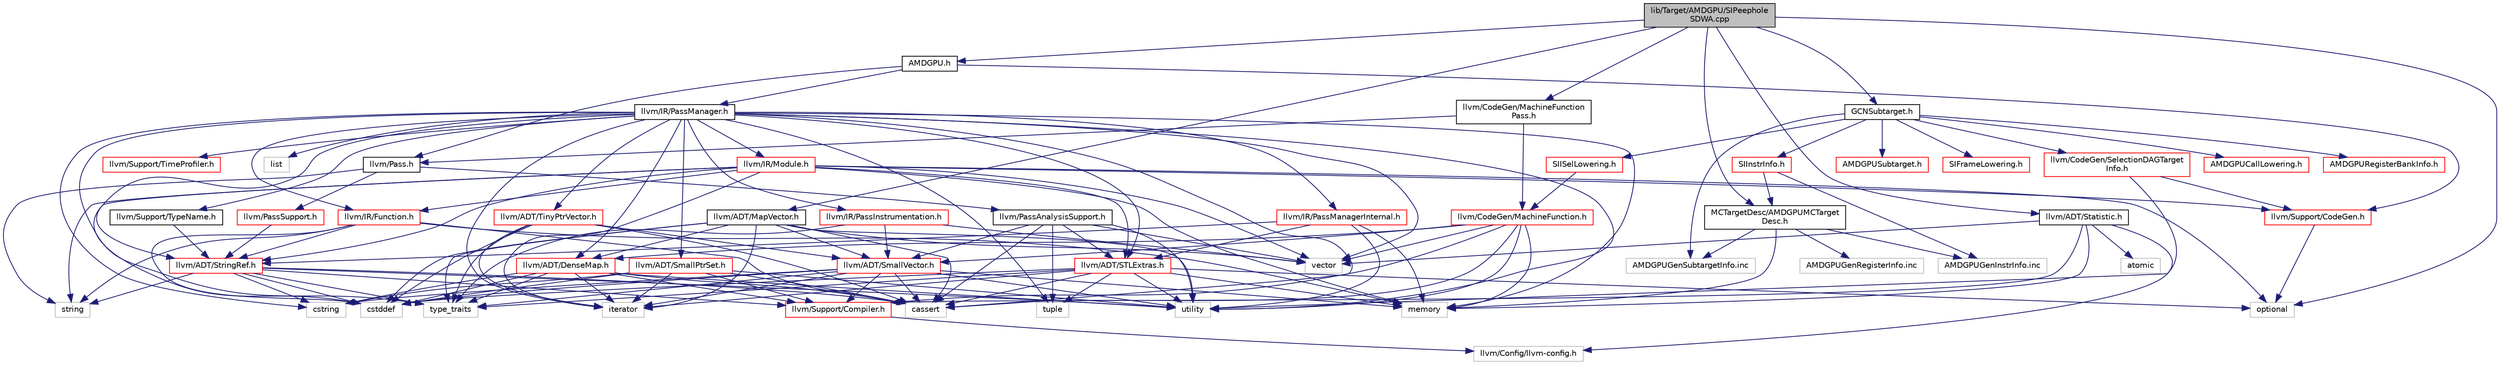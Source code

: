 digraph "lib/Target/AMDGPU/SIPeepholeSDWA.cpp"
{
 // LATEX_PDF_SIZE
  bgcolor="transparent";
  edge [fontname="Helvetica",fontsize="10",labelfontname="Helvetica",labelfontsize="10"];
  node [fontname="Helvetica",fontsize="10",shape=record];
  Node1 [label="lib/Target/AMDGPU/SIPeephole\lSDWA.cpp",height=0.2,width=0.4,color="black", fillcolor="grey75", style="filled", fontcolor="black",tooltip=" "];
  Node1 -> Node2 [color="midnightblue",fontsize="10",style="solid",fontname="Helvetica"];
  Node2 [label="AMDGPU.h",height=0.2,width=0.4,color="black",URL="$AMDGPU_8h.html",tooltip=" "];
  Node2 -> Node3 [color="midnightblue",fontsize="10",style="solid",fontname="Helvetica"];
  Node3 [label="llvm/IR/PassManager.h",height=0.2,width=0.4,color="black",URL="$PassManager_8h.html",tooltip=" "];
  Node3 -> Node4 [color="midnightblue",fontsize="10",style="solid",fontname="Helvetica"];
  Node4 [label="llvm/ADT/DenseMap.h",height=0.2,width=0.4,color="red",URL="$DenseMap_8h.html",tooltip=" "];
  Node4 -> Node16 [color="midnightblue",fontsize="10",style="solid",fontname="Helvetica"];
  Node16 [label="llvm/Support/Compiler.h",height=0.2,width=0.4,color="red",URL="$Compiler_8h.html",tooltip=" "];
  Node16 -> Node17 [color="midnightblue",fontsize="10",style="solid",fontname="Helvetica"];
  Node17 [label="llvm/Config/llvm-config.h",height=0.2,width=0.4,color="grey75",tooltip=" "];
  Node4 -> Node6 [color="midnightblue",fontsize="10",style="solid",fontname="Helvetica"];
  Node6 [label="cassert",height=0.2,width=0.4,color="grey75",tooltip=" "];
  Node4 -> Node7 [color="midnightblue",fontsize="10",style="solid",fontname="Helvetica"];
  Node7 [label="cstddef",height=0.2,width=0.4,color="grey75",tooltip=" "];
  Node4 -> Node22 [color="midnightblue",fontsize="10",style="solid",fontname="Helvetica"];
  Node22 [label="cstring",height=0.2,width=0.4,color="grey75",tooltip=" "];
  Node4 -> Node37 [color="midnightblue",fontsize="10",style="solid",fontname="Helvetica"];
  Node37 [label="iterator",height=0.2,width=0.4,color="grey75",tooltip=" "];
  Node4 -> Node10 [color="midnightblue",fontsize="10",style="solid",fontname="Helvetica"];
  Node10 [label="type_traits",height=0.2,width=0.4,color="grey75",tooltip=" "];
  Node4 -> Node11 [color="midnightblue",fontsize="10",style="solid",fontname="Helvetica"];
  Node11 [label="utility",height=0.2,width=0.4,color="grey75",tooltip=" "];
  Node3 -> Node39 [color="midnightblue",fontsize="10",style="solid",fontname="Helvetica"];
  Node39 [label="llvm/ADT/STLExtras.h",height=0.2,width=0.4,color="red",URL="$STLExtras_8h.html",tooltip=" "];
  Node39 -> Node6 [color="midnightblue",fontsize="10",style="solid",fontname="Helvetica"];
  Node39 -> Node7 [color="midnightblue",fontsize="10",style="solid",fontname="Helvetica"];
  Node39 -> Node37 [color="midnightblue",fontsize="10",style="solid",fontname="Helvetica"];
  Node39 -> Node51 [color="midnightblue",fontsize="10",style="solid",fontname="Helvetica"];
  Node51 [label="memory",height=0.2,width=0.4,color="grey75",tooltip=" "];
  Node39 -> Node43 [color="midnightblue",fontsize="10",style="solid",fontname="Helvetica"];
  Node43 [label="optional",height=0.2,width=0.4,color="grey75",tooltip=" "];
  Node39 -> Node9 [color="midnightblue",fontsize="10",style="solid",fontname="Helvetica"];
  Node9 [label="tuple",height=0.2,width=0.4,color="grey75",tooltip=" "];
  Node39 -> Node10 [color="midnightblue",fontsize="10",style="solid",fontname="Helvetica"];
  Node39 -> Node11 [color="midnightblue",fontsize="10",style="solid",fontname="Helvetica"];
  Node3 -> Node52 [color="midnightblue",fontsize="10",style="solid",fontname="Helvetica"];
  Node52 [label="llvm/ADT/SmallPtrSet.h",height=0.2,width=0.4,color="red",URL="$SmallPtrSet_8h.html",tooltip=" "];
  Node52 -> Node16 [color="midnightblue",fontsize="10",style="solid",fontname="Helvetica"];
  Node52 -> Node6 [color="midnightblue",fontsize="10",style="solid",fontname="Helvetica"];
  Node52 -> Node7 [color="midnightblue",fontsize="10",style="solid",fontname="Helvetica"];
  Node52 -> Node22 [color="midnightblue",fontsize="10",style="solid",fontname="Helvetica"];
  Node52 -> Node37 [color="midnightblue",fontsize="10",style="solid",fontname="Helvetica"];
  Node52 -> Node11 [color="midnightblue",fontsize="10",style="solid",fontname="Helvetica"];
  Node3 -> Node53 [color="midnightblue",fontsize="10",style="solid",fontname="Helvetica"];
  Node53 [label="llvm/ADT/StringRef.h",height=0.2,width=0.4,color="red",URL="$StringRef_8h.html",tooltip=" "];
  Node53 -> Node16 [color="midnightblue",fontsize="10",style="solid",fontname="Helvetica"];
  Node53 -> Node6 [color="midnightblue",fontsize="10",style="solid",fontname="Helvetica"];
  Node53 -> Node7 [color="midnightblue",fontsize="10",style="solid",fontname="Helvetica"];
  Node53 -> Node22 [color="midnightblue",fontsize="10",style="solid",fontname="Helvetica"];
  Node53 -> Node44 [color="midnightblue",fontsize="10",style="solid",fontname="Helvetica"];
  Node44 [label="string",height=0.2,width=0.4,color="grey75",tooltip=" "];
  Node53 -> Node10 [color="midnightblue",fontsize="10",style="solid",fontname="Helvetica"];
  Node53 -> Node11 [color="midnightblue",fontsize="10",style="solid",fontname="Helvetica"];
  Node3 -> Node55 [color="midnightblue",fontsize="10",style="solid",fontname="Helvetica"];
  Node55 [label="llvm/ADT/TinyPtrVector.h",height=0.2,width=0.4,color="red",URL="$TinyPtrVector_8h.html",tooltip=" "];
  Node55 -> Node57 [color="midnightblue",fontsize="10",style="solid",fontname="Helvetica"];
  Node57 [label="llvm/ADT/SmallVector.h",height=0.2,width=0.4,color="red",URL="$SmallVector_8h.html",tooltip=" "];
  Node57 -> Node16 [color="midnightblue",fontsize="10",style="solid",fontname="Helvetica"];
  Node57 -> Node6 [color="midnightblue",fontsize="10",style="solid",fontname="Helvetica"];
  Node57 -> Node7 [color="midnightblue",fontsize="10",style="solid",fontname="Helvetica"];
  Node57 -> Node22 [color="midnightblue",fontsize="10",style="solid",fontname="Helvetica"];
  Node57 -> Node37 [color="midnightblue",fontsize="10",style="solid",fontname="Helvetica"];
  Node57 -> Node51 [color="midnightblue",fontsize="10",style="solid",fontname="Helvetica"];
  Node57 -> Node10 [color="midnightblue",fontsize="10",style="solid",fontname="Helvetica"];
  Node57 -> Node11 [color="midnightblue",fontsize="10",style="solid",fontname="Helvetica"];
  Node55 -> Node6 [color="midnightblue",fontsize="10",style="solid",fontname="Helvetica"];
  Node55 -> Node7 [color="midnightblue",fontsize="10",style="solid",fontname="Helvetica"];
  Node55 -> Node37 [color="midnightblue",fontsize="10",style="solid",fontname="Helvetica"];
  Node55 -> Node10 [color="midnightblue",fontsize="10",style="solid",fontname="Helvetica"];
  Node3 -> Node63 [color="midnightblue",fontsize="10",style="solid",fontname="Helvetica"];
  Node63 [label="llvm/IR/Function.h",height=0.2,width=0.4,color="red",URL="$Function_8h.html",tooltip=" "];
  Node63 -> Node53 [color="midnightblue",fontsize="10",style="solid",fontname="Helvetica"];
  Node63 -> Node6 [color="midnightblue",fontsize="10",style="solid",fontname="Helvetica"];
  Node63 -> Node7 [color="midnightblue",fontsize="10",style="solid",fontname="Helvetica"];
  Node63 -> Node51 [color="midnightblue",fontsize="10",style="solid",fontname="Helvetica"];
  Node63 -> Node44 [color="midnightblue",fontsize="10",style="solid",fontname="Helvetica"];
  Node3 -> Node114 [color="midnightblue",fontsize="10",style="solid",fontname="Helvetica"];
  Node114 [label="llvm/IR/Module.h",height=0.2,width=0.4,color="red",URL="$Module_8h.html",tooltip=" "];
  Node114 -> Node39 [color="midnightblue",fontsize="10",style="solid",fontname="Helvetica"];
  Node114 -> Node53 [color="midnightblue",fontsize="10",style="solid",fontname="Helvetica"];
  Node114 -> Node63 [color="midnightblue",fontsize="10",style="solid",fontname="Helvetica"];
  Node114 -> Node76 [color="midnightblue",fontsize="10",style="solid",fontname="Helvetica"];
  Node76 [label="llvm/Support/CodeGen.h",height=0.2,width=0.4,color="red",URL="$CodeGen_8h.html",tooltip=" "];
  Node76 -> Node43 [color="midnightblue",fontsize="10",style="solid",fontname="Helvetica"];
  Node114 -> Node7 [color="midnightblue",fontsize="10",style="solid",fontname="Helvetica"];
  Node114 -> Node37 [color="midnightblue",fontsize="10",style="solid",fontname="Helvetica"];
  Node114 -> Node51 [color="midnightblue",fontsize="10",style="solid",fontname="Helvetica"];
  Node114 -> Node43 [color="midnightblue",fontsize="10",style="solid",fontname="Helvetica"];
  Node114 -> Node44 [color="midnightblue",fontsize="10",style="solid",fontname="Helvetica"];
  Node114 -> Node59 [color="midnightblue",fontsize="10",style="solid",fontname="Helvetica"];
  Node59 [label="vector",height=0.2,width=0.4,color="grey75",tooltip=" "];
  Node3 -> Node126 [color="midnightblue",fontsize="10",style="solid",fontname="Helvetica"];
  Node126 [label="llvm/IR/PassInstrumentation.h",height=0.2,width=0.4,color="red",URL="$PassInstrumentation_8h.html",tooltip=" "];
  Node126 -> Node57 [color="midnightblue",fontsize="10",style="solid",fontname="Helvetica"];
  Node126 -> Node10 [color="midnightblue",fontsize="10",style="solid",fontname="Helvetica"];
  Node126 -> Node59 [color="midnightblue",fontsize="10",style="solid",fontname="Helvetica"];
  Node3 -> Node129 [color="midnightblue",fontsize="10",style="solid",fontname="Helvetica"];
  Node129 [label="llvm/IR/PassManagerInternal.h",height=0.2,width=0.4,color="red",URL="$PassManagerInternal_8h.html",tooltip=" "];
  Node129 -> Node39 [color="midnightblue",fontsize="10",style="solid",fontname="Helvetica"];
  Node129 -> Node53 [color="midnightblue",fontsize="10",style="solid",fontname="Helvetica"];
  Node129 -> Node51 [color="midnightblue",fontsize="10",style="solid",fontname="Helvetica"];
  Node129 -> Node11 [color="midnightblue",fontsize="10",style="solid",fontname="Helvetica"];
  Node3 -> Node130 [color="midnightblue",fontsize="10",style="solid",fontname="Helvetica"];
  Node130 [label="llvm/Support/TimeProfiler.h",height=0.2,width=0.4,color="red",URL="$TimeProfiler_8h.html",tooltip=" "];
  Node3 -> Node139 [color="midnightblue",fontsize="10",style="solid",fontname="Helvetica"];
  Node139 [label="llvm/Support/TypeName.h",height=0.2,width=0.4,color="black",URL="$TypeName_8h.html",tooltip=" "];
  Node139 -> Node53 [color="midnightblue",fontsize="10",style="solid",fontname="Helvetica"];
  Node3 -> Node6 [color="midnightblue",fontsize="10",style="solid",fontname="Helvetica"];
  Node3 -> Node22 [color="midnightblue",fontsize="10",style="solid",fontname="Helvetica"];
  Node3 -> Node37 [color="midnightblue",fontsize="10",style="solid",fontname="Helvetica"];
  Node3 -> Node140 [color="midnightblue",fontsize="10",style="solid",fontname="Helvetica"];
  Node140 [label="list",height=0.2,width=0.4,color="grey75",tooltip=" "];
  Node3 -> Node51 [color="midnightblue",fontsize="10",style="solid",fontname="Helvetica"];
  Node3 -> Node9 [color="midnightblue",fontsize="10",style="solid",fontname="Helvetica"];
  Node3 -> Node10 [color="midnightblue",fontsize="10",style="solid",fontname="Helvetica"];
  Node3 -> Node11 [color="midnightblue",fontsize="10",style="solid",fontname="Helvetica"];
  Node3 -> Node59 [color="midnightblue",fontsize="10",style="solid",fontname="Helvetica"];
  Node2 -> Node141 [color="midnightblue",fontsize="10",style="solid",fontname="Helvetica"];
  Node141 [label="llvm/Pass.h",height=0.2,width=0.4,color="black",URL="$Pass_8h.html",tooltip=" "];
  Node141 -> Node44 [color="midnightblue",fontsize="10",style="solid",fontname="Helvetica"];
  Node141 -> Node142 [color="midnightblue",fontsize="10",style="solid",fontname="Helvetica"];
  Node142 [label="llvm/PassAnalysisSupport.h",height=0.2,width=0.4,color="black",URL="$PassAnalysisSupport_8h.html",tooltip=" "];
  Node142 -> Node39 [color="midnightblue",fontsize="10",style="solid",fontname="Helvetica"];
  Node142 -> Node57 [color="midnightblue",fontsize="10",style="solid",fontname="Helvetica"];
  Node142 -> Node6 [color="midnightblue",fontsize="10",style="solid",fontname="Helvetica"];
  Node142 -> Node9 [color="midnightblue",fontsize="10",style="solid",fontname="Helvetica"];
  Node142 -> Node11 [color="midnightblue",fontsize="10",style="solid",fontname="Helvetica"];
  Node142 -> Node59 [color="midnightblue",fontsize="10",style="solid",fontname="Helvetica"];
  Node141 -> Node143 [color="midnightblue",fontsize="10",style="solid",fontname="Helvetica"];
  Node143 [label="llvm/PassSupport.h",height=0.2,width=0.4,color="red",URL="$PassSupport_8h.html",tooltip=" "];
  Node143 -> Node53 [color="midnightblue",fontsize="10",style="solid",fontname="Helvetica"];
  Node2 -> Node76 [color="midnightblue",fontsize="10",style="solid",fontname="Helvetica"];
  Node1 -> Node152 [color="midnightblue",fontsize="10",style="solid",fontname="Helvetica"];
  Node152 [label="GCNSubtarget.h",height=0.2,width=0.4,color="black",URL="$GCNSubtarget_8h.html",tooltip=" "];
  Node152 -> Node153 [color="midnightblue",fontsize="10",style="solid",fontname="Helvetica"];
  Node153 [label="AMDGPUCallLowering.h",height=0.2,width=0.4,color="red",URL="$AMDGPUCallLowering_8h.html",tooltip=" "];
  Node152 -> Node166 [color="midnightblue",fontsize="10",style="solid",fontname="Helvetica"];
  Node166 [label="AMDGPURegisterBankInfo.h",height=0.2,width=0.4,color="red",URL="$AMDGPURegisterBankInfo_8h.html",tooltip=" "];
  Node152 -> Node198 [color="midnightblue",fontsize="10",style="solid",fontname="Helvetica"];
  Node198 [label="AMDGPUSubtarget.h",height=0.2,width=0.4,color="red",URL="$AMDGPUSubtarget_8h.html",tooltip=" "];
  Node152 -> Node201 [color="midnightblue",fontsize="10",style="solid",fontname="Helvetica"];
  Node201 [label="SIFrameLowering.h",height=0.2,width=0.4,color="red",URL="$SIFrameLowering_8h.html",tooltip=" "];
  Node152 -> Node207 [color="midnightblue",fontsize="10",style="solid",fontname="Helvetica"];
  Node207 [label="SIISelLowering.h",height=0.2,width=0.4,color="red",URL="$SIISelLowering_8h.html",tooltip=" "];
  Node207 -> Node240 [color="midnightblue",fontsize="10",style="solid",fontname="Helvetica"];
  Node240 [label="llvm/CodeGen/MachineFunction.h",height=0.2,width=0.4,color="red",URL="$MachineFunction_8h.html",tooltip=" "];
  Node240 -> Node4 [color="midnightblue",fontsize="10",style="solid",fontname="Helvetica"];
  Node240 -> Node57 [color="midnightblue",fontsize="10",style="solid",fontname="Helvetica"];
  Node240 -> Node16 [color="midnightblue",fontsize="10",style="solid",fontname="Helvetica"];
  Node240 -> Node6 [color="midnightblue",fontsize="10",style="solid",fontname="Helvetica"];
  Node240 -> Node51 [color="midnightblue",fontsize="10",style="solid",fontname="Helvetica"];
  Node240 -> Node11 [color="midnightblue",fontsize="10",style="solid",fontname="Helvetica"];
  Node240 -> Node59 [color="midnightblue",fontsize="10",style="solid",fontname="Helvetica"];
  Node152 -> Node250 [color="midnightblue",fontsize="10",style="solid",fontname="Helvetica"];
  Node250 [label="SIInstrInfo.h",height=0.2,width=0.4,color="red",URL="$SIInstrInfo_8h.html",tooltip=" "];
  Node250 -> Node253 [color="midnightblue",fontsize="10",style="solid",fontname="Helvetica"];
  Node253 [label="MCTargetDesc/AMDGPUMCTarget\lDesc.h",height=0.2,width=0.4,color="black",URL="$AMDGPUMCTargetDesc_8h.html",tooltip=" "];
  Node253 -> Node51 [color="midnightblue",fontsize="10",style="solid",fontname="Helvetica"];
  Node253 -> Node205 [color="midnightblue",fontsize="10",style="solid",fontname="Helvetica"];
  Node205 [label="AMDGPUGenRegisterInfo.inc",height=0.2,width=0.4,color="grey75",tooltip=" "];
  Node253 -> Node254 [color="midnightblue",fontsize="10",style="solid",fontname="Helvetica"];
  Node254 [label="AMDGPUGenInstrInfo.inc",height=0.2,width=0.4,color="grey75",tooltip=" "];
  Node253 -> Node255 [color="midnightblue",fontsize="10",style="solid",fontname="Helvetica"];
  Node255 [label="AMDGPUGenSubtargetInfo.inc",height=0.2,width=0.4,color="grey75",tooltip=" "];
  Node250 -> Node254 [color="midnightblue",fontsize="10",style="solid",fontname="Helvetica"];
  Node152 -> Node289 [color="midnightblue",fontsize="10",style="solid",fontname="Helvetica"];
  Node289 [label="llvm/CodeGen/SelectionDAGTarget\lInfo.h",height=0.2,width=0.4,color="red",URL="$SelectionDAGTargetInfo_8h.html",tooltip=" "];
  Node289 -> Node76 [color="midnightblue",fontsize="10",style="solid",fontname="Helvetica"];
  Node289 -> Node11 [color="midnightblue",fontsize="10",style="solid",fontname="Helvetica"];
  Node152 -> Node255 [color="midnightblue",fontsize="10",style="solid",fontname="Helvetica"];
  Node1 -> Node253 [color="midnightblue",fontsize="10",style="solid",fontname="Helvetica"];
  Node1 -> Node218 [color="midnightblue",fontsize="10",style="solid",fontname="Helvetica"];
  Node218 [label="llvm/ADT/MapVector.h",height=0.2,width=0.4,color="black",URL="$MapVector_8h.html",tooltip=" "];
  Node218 -> Node4 [color="midnightblue",fontsize="10",style="solid",fontname="Helvetica"];
  Node218 -> Node57 [color="midnightblue",fontsize="10",style="solid",fontname="Helvetica"];
  Node218 -> Node6 [color="midnightblue",fontsize="10",style="solid",fontname="Helvetica"];
  Node218 -> Node7 [color="midnightblue",fontsize="10",style="solid",fontname="Helvetica"];
  Node218 -> Node37 [color="midnightblue",fontsize="10",style="solid",fontname="Helvetica"];
  Node218 -> Node10 [color="midnightblue",fontsize="10",style="solid",fontname="Helvetica"];
  Node218 -> Node11 [color="midnightblue",fontsize="10",style="solid",fontname="Helvetica"];
  Node218 -> Node59 [color="midnightblue",fontsize="10",style="solid",fontname="Helvetica"];
  Node1 -> Node290 [color="midnightblue",fontsize="10",style="solid",fontname="Helvetica"];
  Node290 [label="llvm/ADT/Statistic.h",height=0.2,width=0.4,color="black",URL="$Statistic_8h.html",tooltip=" "];
  Node290 -> Node17 [color="midnightblue",fontsize="10",style="solid",fontname="Helvetica"];
  Node290 -> Node16 [color="midnightblue",fontsize="10",style="solid",fontname="Helvetica"];
  Node290 -> Node224 [color="midnightblue",fontsize="10",style="solid",fontname="Helvetica"];
  Node224 [label="atomic",height=0.2,width=0.4,color="grey75",tooltip=" "];
  Node290 -> Node51 [color="midnightblue",fontsize="10",style="solid",fontname="Helvetica"];
  Node290 -> Node59 [color="midnightblue",fontsize="10",style="solid",fontname="Helvetica"];
  Node1 -> Node285 [color="midnightblue",fontsize="10",style="solid",fontname="Helvetica"];
  Node285 [label="llvm/CodeGen/MachineFunction\lPass.h",height=0.2,width=0.4,color="black",URL="$MachineFunctionPass_8h.html",tooltip=" "];
  Node285 -> Node240 [color="midnightblue",fontsize="10",style="solid",fontname="Helvetica"];
  Node285 -> Node141 [color="midnightblue",fontsize="10",style="solid",fontname="Helvetica"];
  Node1 -> Node43 [color="midnightblue",fontsize="10",style="solid",fontname="Helvetica"];
}
